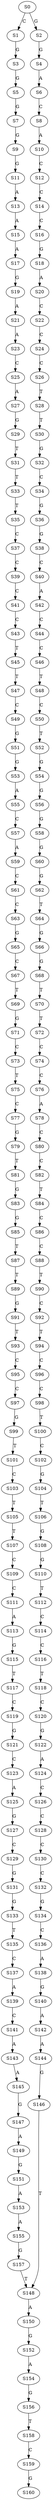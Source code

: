 strict digraph  {
	S0 -> S1 [ label = C ];
	S0 -> S2 [ label = G ];
	S1 -> S3 [ label = G ];
	S2 -> S4 [ label = G ];
	S3 -> S5 [ label = G ];
	S4 -> S6 [ label = A ];
	S5 -> S7 [ label = G ];
	S6 -> S8 [ label = C ];
	S7 -> S9 [ label = G ];
	S8 -> S10 [ label = A ];
	S9 -> S11 [ label = G ];
	S10 -> S12 [ label = C ];
	S11 -> S13 [ label = A ];
	S12 -> S14 [ label = C ];
	S13 -> S15 [ label = A ];
	S14 -> S16 [ label = C ];
	S15 -> S17 [ label = A ];
	S16 -> S18 [ label = G ];
	S17 -> S19 [ label = G ];
	S18 -> S20 [ label = A ];
	S19 -> S21 [ label = A ];
	S20 -> S22 [ label = C ];
	S21 -> S23 [ label = A ];
	S22 -> S24 [ label = C ];
	S23 -> S25 [ label = C ];
	S24 -> S26 [ label = C ];
	S25 -> S27 [ label = A ];
	S26 -> S28 [ label = T ];
	S27 -> S29 [ label = G ];
	S28 -> S30 [ label = T ];
	S29 -> S31 [ label = T ];
	S30 -> S32 [ label = G ];
	S31 -> S33 [ label = T ];
	S32 -> S34 [ label = C ];
	S33 -> S35 [ label = T ];
	S34 -> S36 [ label = G ];
	S35 -> S37 [ label = C ];
	S36 -> S38 [ label = G ];
	S37 -> S39 [ label = C ];
	S38 -> S40 [ label = C ];
	S39 -> S41 [ label = C ];
	S40 -> S42 [ label = A ];
	S41 -> S43 [ label = C ];
	S42 -> S44 [ label = C ];
	S43 -> S45 [ label = T ];
	S44 -> S46 [ label = C ];
	S45 -> S47 [ label = T ];
	S46 -> S48 [ label = T ];
	S47 -> S49 [ label = C ];
	S48 -> S50 [ label = C ];
	S49 -> S51 [ label = G ];
	S50 -> S52 [ label = T ];
	S51 -> S53 [ label = G ];
	S52 -> S54 [ label = G ];
	S53 -> S55 [ label = A ];
	S54 -> S56 [ label = G ];
	S55 -> S57 [ label = C ];
	S56 -> S58 [ label = G ];
	S57 -> S59 [ label = A ];
	S58 -> S60 [ label = G ];
	S59 -> S61 [ label = C ];
	S60 -> S62 [ label = G ];
	S61 -> S63 [ label = C ];
	S62 -> S64 [ label = T ];
	S63 -> S65 [ label = G ];
	S64 -> S66 [ label = G ];
	S65 -> S67 [ label = C ];
	S66 -> S68 [ label = G ];
	S67 -> S69 [ label = T ];
	S68 -> S70 [ label = T ];
	S69 -> S71 [ label = G ];
	S70 -> S72 [ label = T ];
	S71 -> S73 [ label = C ];
	S72 -> S74 [ label = C ];
	S73 -> S75 [ label = T ];
	S74 -> S76 [ label = C ];
	S75 -> S77 [ label = C ];
	S76 -> S78 [ label = A ];
	S77 -> S79 [ label = G ];
	S78 -> S80 [ label = C ];
	S79 -> S81 [ label = T ];
	S80 -> S82 [ label = C ];
	S81 -> S83 [ label = G ];
	S82 -> S84 [ label = T ];
	S83 -> S85 [ label = G ];
	S84 -> S86 [ label = C ];
	S85 -> S87 [ label = T ];
	S86 -> S88 [ label = C ];
	S87 -> S89 [ label = T ];
	S88 -> S90 [ label = T ];
	S89 -> S91 [ label = G ];
	S90 -> S92 [ label = C ];
	S91 -> S93 [ label = T ];
	S92 -> S94 [ label = T ];
	S93 -> S95 [ label = C ];
	S94 -> S96 [ label = C ];
	S95 -> S97 [ label = C ];
	S96 -> S98 [ label = C ];
	S97 -> S99 [ label = G ];
	S98 -> S100 [ label = T ];
	S99 -> S101 [ label = T ];
	S100 -> S102 [ label = C ];
	S101 -> S103 [ label = C ];
	S102 -> S104 [ label = G ];
	S103 -> S105 [ label = T ];
	S104 -> S106 [ label = T ];
	S105 -> S107 [ label = T ];
	S106 -> S108 [ label = G ];
	S107 -> S109 [ label = C ];
	S108 -> S110 [ label = G ];
	S109 -> S111 [ label = C ];
	S110 -> S112 [ label = T ];
	S111 -> S113 [ label = A ];
	S112 -> S114 [ label = C ];
	S113 -> S115 [ label = G ];
	S114 -> S116 [ label = C ];
	S115 -> S117 [ label = T ];
	S116 -> S118 [ label = T ];
	S117 -> S119 [ label = C ];
	S118 -> S120 [ label = C ];
	S119 -> S121 [ label = G ];
	S120 -> S122 [ label = G ];
	S121 -> S123 [ label = C ];
	S122 -> S124 [ label = A ];
	S123 -> S125 [ label = A ];
	S124 -> S126 [ label = C ];
	S125 -> S127 [ label = G ];
	S126 -> S128 [ label = C ];
	S127 -> S129 [ label = C ];
	S128 -> S130 [ label = C ];
	S129 -> S131 [ label = G ];
	S130 -> S132 [ label = C ];
	S131 -> S133 [ label = G ];
	S132 -> S134 [ label = G ];
	S133 -> S135 [ label = T ];
	S134 -> S136 [ label = C ];
	S135 -> S137 [ label = C ];
	S136 -> S138 [ label = A ];
	S137 -> S139 [ label = A ];
	S138 -> S140 [ label = G ];
	S139 -> S141 [ label = C ];
	S140 -> S142 [ label = A ];
	S141 -> S143 [ label = A ];
	S142 -> S144 [ label = A ];
	S143 -> S145 [ label = A ];
	S144 -> S146 [ label = G ];
	S145 -> S147 [ label = G ];
	S146 -> S148 [ label = T ];
	S147 -> S149 [ label = A ];
	S148 -> S150 [ label = A ];
	S149 -> S151 [ label = G ];
	S150 -> S152 [ label = G ];
	S151 -> S153 [ label = A ];
	S152 -> S154 [ label = A ];
	S153 -> S155 [ label = A ];
	S154 -> S156 [ label = G ];
	S155 -> S157 [ label = G ];
	S156 -> S158 [ label = T ];
	S157 -> S148 [ label = T ];
	S158 -> S159 [ label = C ];
	S159 -> S160 [ label = G ];
}
